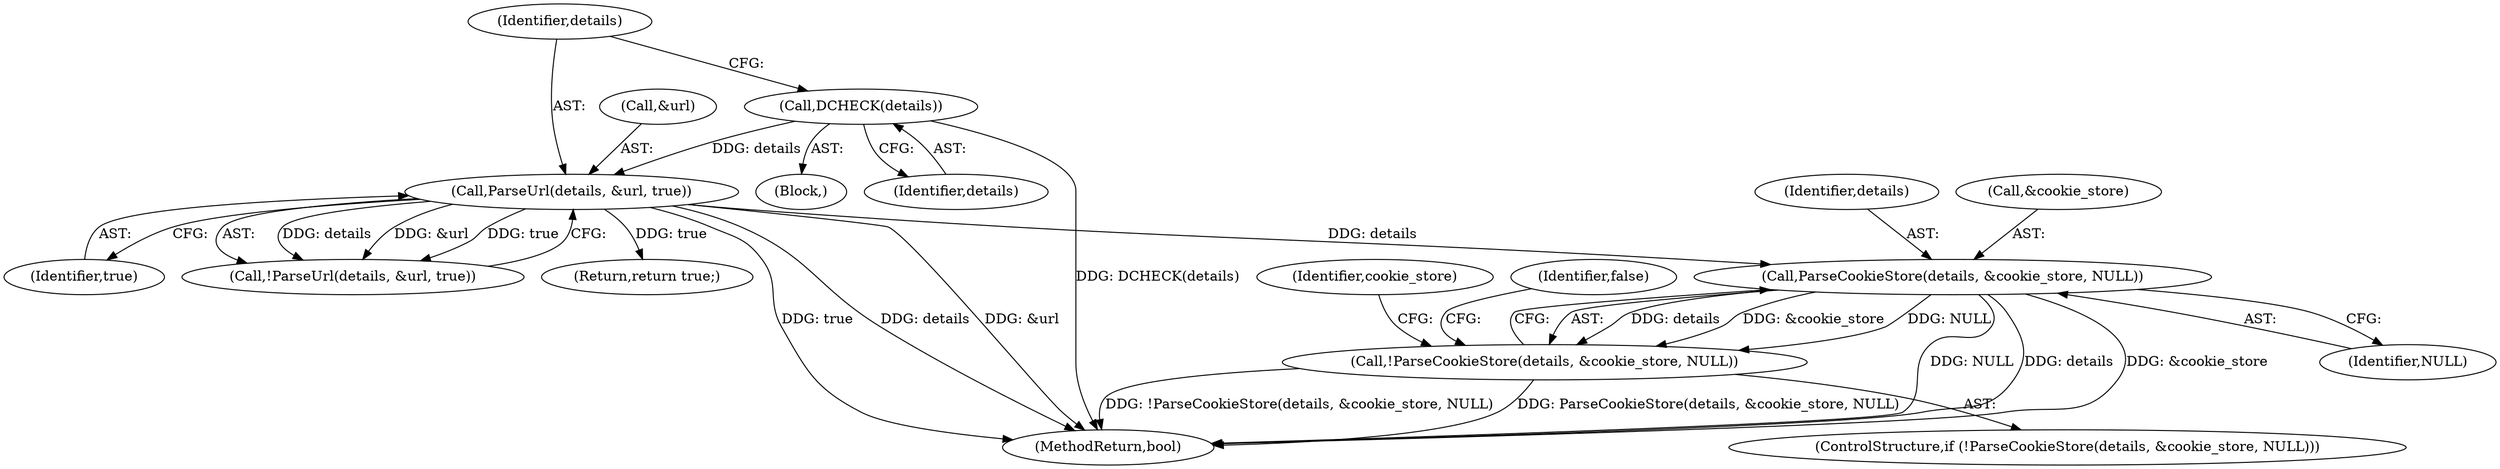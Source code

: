digraph "0_Chrome_b7e899141194fa27d55a990e38ae8bdcc5183a90_3@pointer" {
"1000227" [label="(Call,ParseCookieStore(details, &cookie_store, NULL))"];
"1000115" [label="(Call,ParseUrl(details, &url, true))"];
"1000110" [label="(Call,DCHECK(details))"];
"1000226" [label="(Call,!ParseCookieStore(details, &cookie_store, NULL))"];
"1000235" [label="(Identifier,cookie_store)"];
"1000231" [label="(Identifier,NULL)"];
"1000226" [label="(Call,!ParseCookieStore(details, &cookie_store, NULL))"];
"1000255" [label="(Return,return true;)"];
"1000117" [label="(Call,&url)"];
"1000103" [label="(Block,)"];
"1000225" [label="(ControlStructure,if (!ParseCookieStore(details, &cookie_store, NULL)))"];
"1000110" [label="(Call,DCHECK(details))"];
"1000257" [label="(MethodReturn,bool)"];
"1000111" [label="(Identifier,details)"];
"1000119" [label="(Identifier,true)"];
"1000233" [label="(Identifier,false)"];
"1000116" [label="(Identifier,details)"];
"1000114" [label="(Call,!ParseUrl(details, &url, true))"];
"1000228" [label="(Identifier,details)"];
"1000227" [label="(Call,ParseCookieStore(details, &cookie_store, NULL))"];
"1000115" [label="(Call,ParseUrl(details, &url, true))"];
"1000229" [label="(Call,&cookie_store)"];
"1000227" -> "1000226"  [label="AST: "];
"1000227" -> "1000231"  [label="CFG: "];
"1000228" -> "1000227"  [label="AST: "];
"1000229" -> "1000227"  [label="AST: "];
"1000231" -> "1000227"  [label="AST: "];
"1000226" -> "1000227"  [label="CFG: "];
"1000227" -> "1000257"  [label="DDG: NULL"];
"1000227" -> "1000257"  [label="DDG: details"];
"1000227" -> "1000257"  [label="DDG: &cookie_store"];
"1000227" -> "1000226"  [label="DDG: details"];
"1000227" -> "1000226"  [label="DDG: &cookie_store"];
"1000227" -> "1000226"  [label="DDG: NULL"];
"1000115" -> "1000227"  [label="DDG: details"];
"1000115" -> "1000114"  [label="AST: "];
"1000115" -> "1000119"  [label="CFG: "];
"1000116" -> "1000115"  [label="AST: "];
"1000117" -> "1000115"  [label="AST: "];
"1000119" -> "1000115"  [label="AST: "];
"1000114" -> "1000115"  [label="CFG: "];
"1000115" -> "1000257"  [label="DDG: &url"];
"1000115" -> "1000257"  [label="DDG: true"];
"1000115" -> "1000257"  [label="DDG: details"];
"1000115" -> "1000114"  [label="DDG: details"];
"1000115" -> "1000114"  [label="DDG: &url"];
"1000115" -> "1000114"  [label="DDG: true"];
"1000110" -> "1000115"  [label="DDG: details"];
"1000115" -> "1000255"  [label="DDG: true"];
"1000110" -> "1000103"  [label="AST: "];
"1000110" -> "1000111"  [label="CFG: "];
"1000111" -> "1000110"  [label="AST: "];
"1000116" -> "1000110"  [label="CFG: "];
"1000110" -> "1000257"  [label="DDG: DCHECK(details)"];
"1000226" -> "1000225"  [label="AST: "];
"1000233" -> "1000226"  [label="CFG: "];
"1000235" -> "1000226"  [label="CFG: "];
"1000226" -> "1000257"  [label="DDG: ParseCookieStore(details, &cookie_store, NULL)"];
"1000226" -> "1000257"  [label="DDG: !ParseCookieStore(details, &cookie_store, NULL)"];
}
